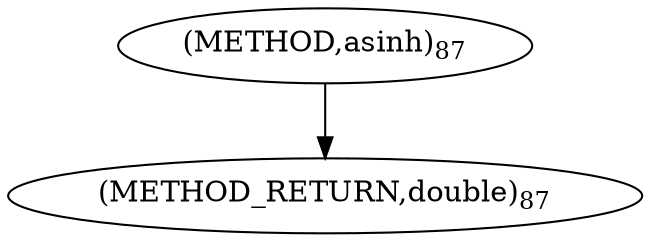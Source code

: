 digraph "asinh" {  
"6266" [label = <(METHOD,asinh)<SUB>87</SUB>> ]
"6268" [label = <(METHOD_RETURN,double)<SUB>87</SUB>> ]
  "6266" -> "6268" 
}

